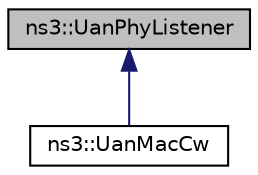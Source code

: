 digraph "ns3::UanPhyListener"
{
 // LATEX_PDF_SIZE
  edge [fontname="Helvetica",fontsize="10",labelfontname="Helvetica",labelfontsize="10"];
  node [fontname="Helvetica",fontsize="10",shape=record];
  Node1 [label="ns3::UanPhyListener",height=0.2,width=0.4,color="black", fillcolor="grey75", style="filled", fontcolor="black",tooltip="Interface for PHY event listener."];
  Node1 -> Node2 [dir="back",color="midnightblue",fontsize="10",style="solid",fontname="Helvetica"];
  Node2 [label="ns3::UanMacCw",height=0.2,width=0.4,color="black", fillcolor="white", style="filled",URL="$classns3_1_1_uan_mac_cw.html",tooltip="CW-MAC protocol, similar in idea to the 802.11 DCF with constant backoff window."];
}
